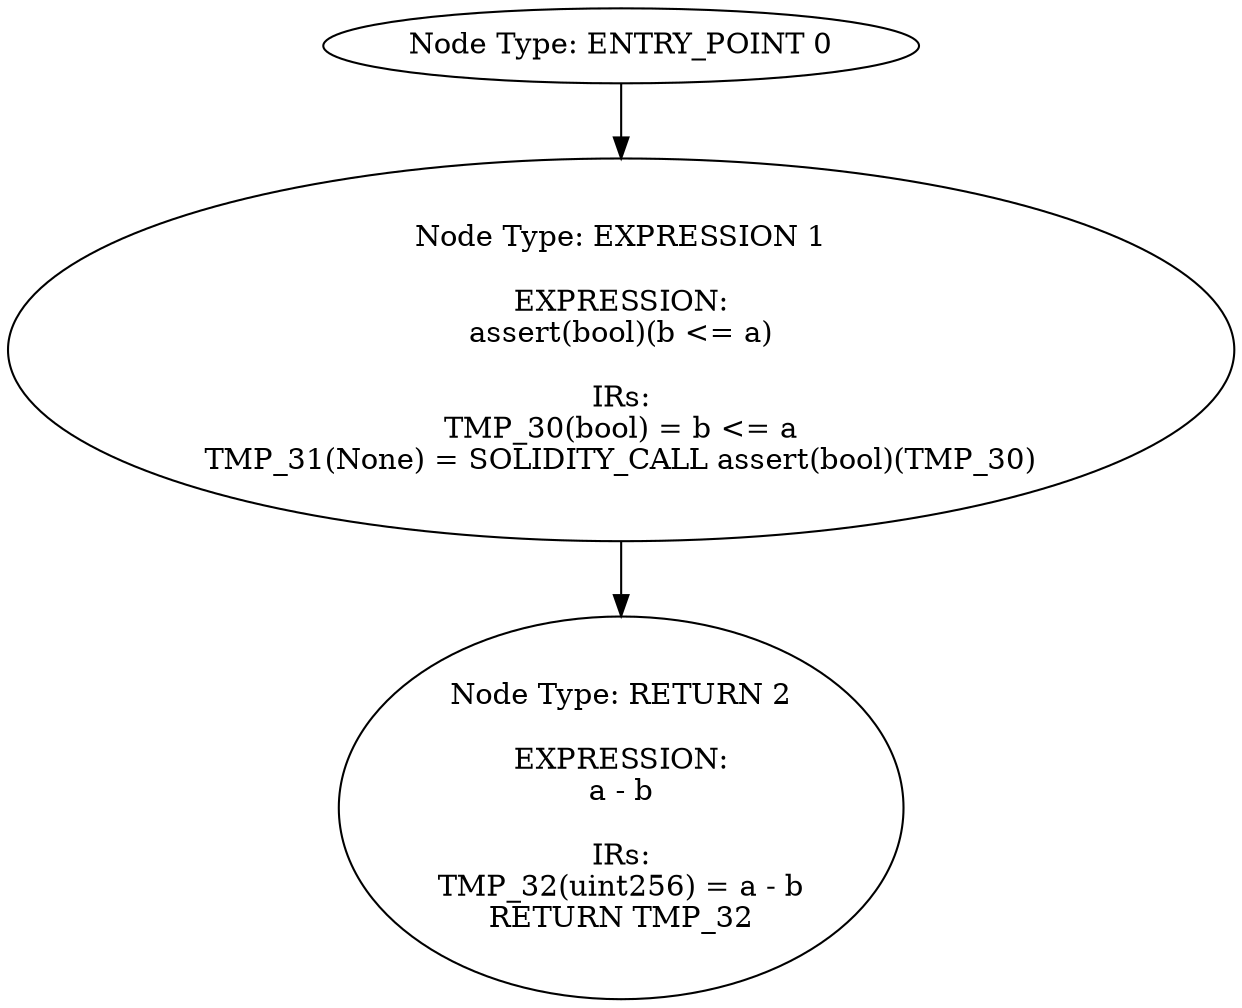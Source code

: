 digraph{
0[label="Node Type: ENTRY_POINT 0
"];
0->1;
1[label="Node Type: EXPRESSION 1

EXPRESSION:
assert(bool)(b <= a)

IRs:
TMP_30(bool) = b <= a
TMP_31(None) = SOLIDITY_CALL assert(bool)(TMP_30)"];
1->2;
2[label="Node Type: RETURN 2

EXPRESSION:
a - b

IRs:
TMP_32(uint256) = a - b
RETURN TMP_32"];
}
